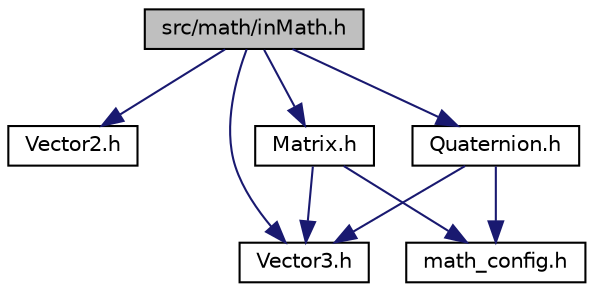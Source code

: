 digraph "src/math/inMath.h"
{
 // LATEX_PDF_SIZE
  edge [fontname="Helvetica",fontsize="10",labelfontname="Helvetica",labelfontsize="10"];
  node [fontname="Helvetica",fontsize="10",shape=record];
  Node1 [label="src/math/inMath.h",height=0.2,width=0.4,color="black", fillcolor="grey75", style="filled", fontcolor="black",tooltip=" "];
  Node1 -> Node2 [color="midnightblue",fontsize="10",style="solid"];
  Node2 [label="Vector2.h",height=0.2,width=0.4,color="black", fillcolor="white", style="filled",URL="$_vector2_8h.html",tooltip=" "];
  Node1 -> Node3 [color="midnightblue",fontsize="10",style="solid"];
  Node3 [label="Vector3.h",height=0.2,width=0.4,color="black", fillcolor="white", style="filled",URL="$_vector3_8h.html",tooltip=" "];
  Node1 -> Node4 [color="midnightblue",fontsize="10",style="solid"];
  Node4 [label="Matrix.h",height=0.2,width=0.4,color="black", fillcolor="white", style="filled",URL="$_matrix_8h.html",tooltip=" "];
  Node4 -> Node5 [color="midnightblue",fontsize="10",style="solid"];
  Node5 [label="math_config.h",height=0.2,width=0.4,color="black", fillcolor="white", style="filled",URL="$math__config_8h.html",tooltip=" "];
  Node4 -> Node3 [color="midnightblue",fontsize="10",style="solid"];
  Node1 -> Node6 [color="midnightblue",fontsize="10",style="solid"];
  Node6 [label="Quaternion.h",height=0.2,width=0.4,color="black", fillcolor="white", style="filled",URL="$_quaternion_8h.html",tooltip=" "];
  Node6 -> Node3 [color="midnightblue",fontsize="10",style="solid"];
  Node6 -> Node5 [color="midnightblue",fontsize="10",style="solid"];
}

